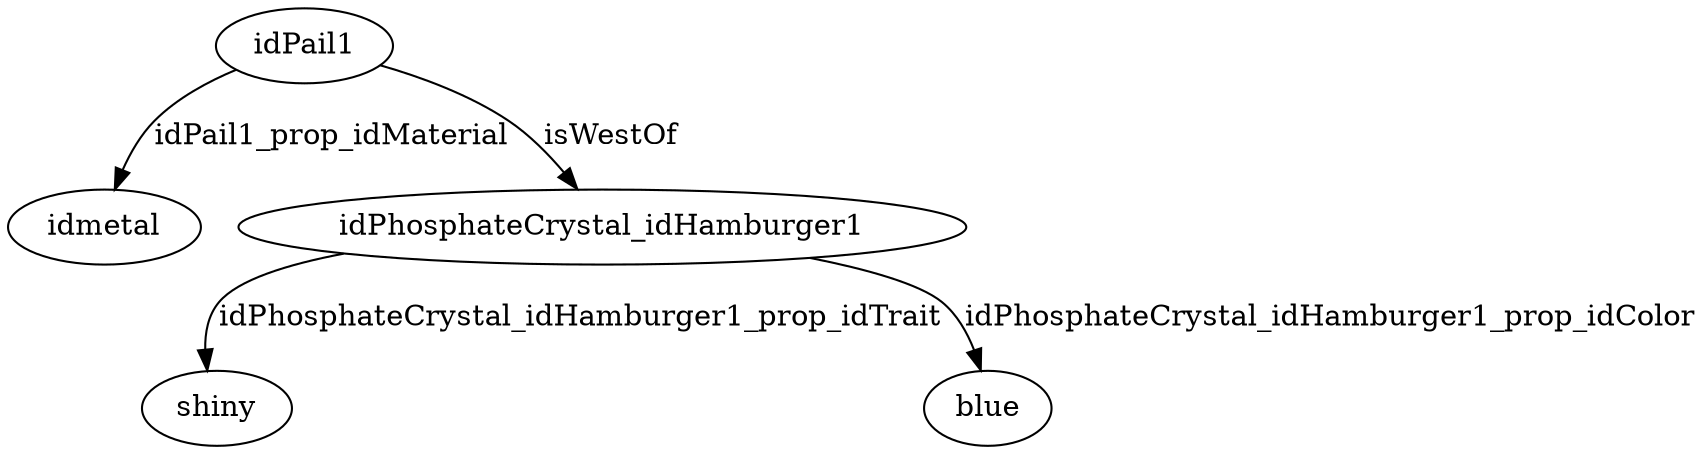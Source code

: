 strict digraph  {
idPail1 [node_type=entity_node, root=root];
idmetal;
idPhosphateCrystal_idHamburger1;
shiny;
blue;
idPail1 -> idmetal  [edge_type=property, label=idPail1_prop_idMaterial];
idPail1 -> idPhosphateCrystal_idHamburger1  [edge_type=relationship, label=isWestOf];
idPhosphateCrystal_idHamburger1 -> shiny  [edge_type=property, label=idPhosphateCrystal_idHamburger1_prop_idTrait];
idPhosphateCrystal_idHamburger1 -> blue  [edge_type=property, label=idPhosphateCrystal_idHamburger1_prop_idColor];
}
